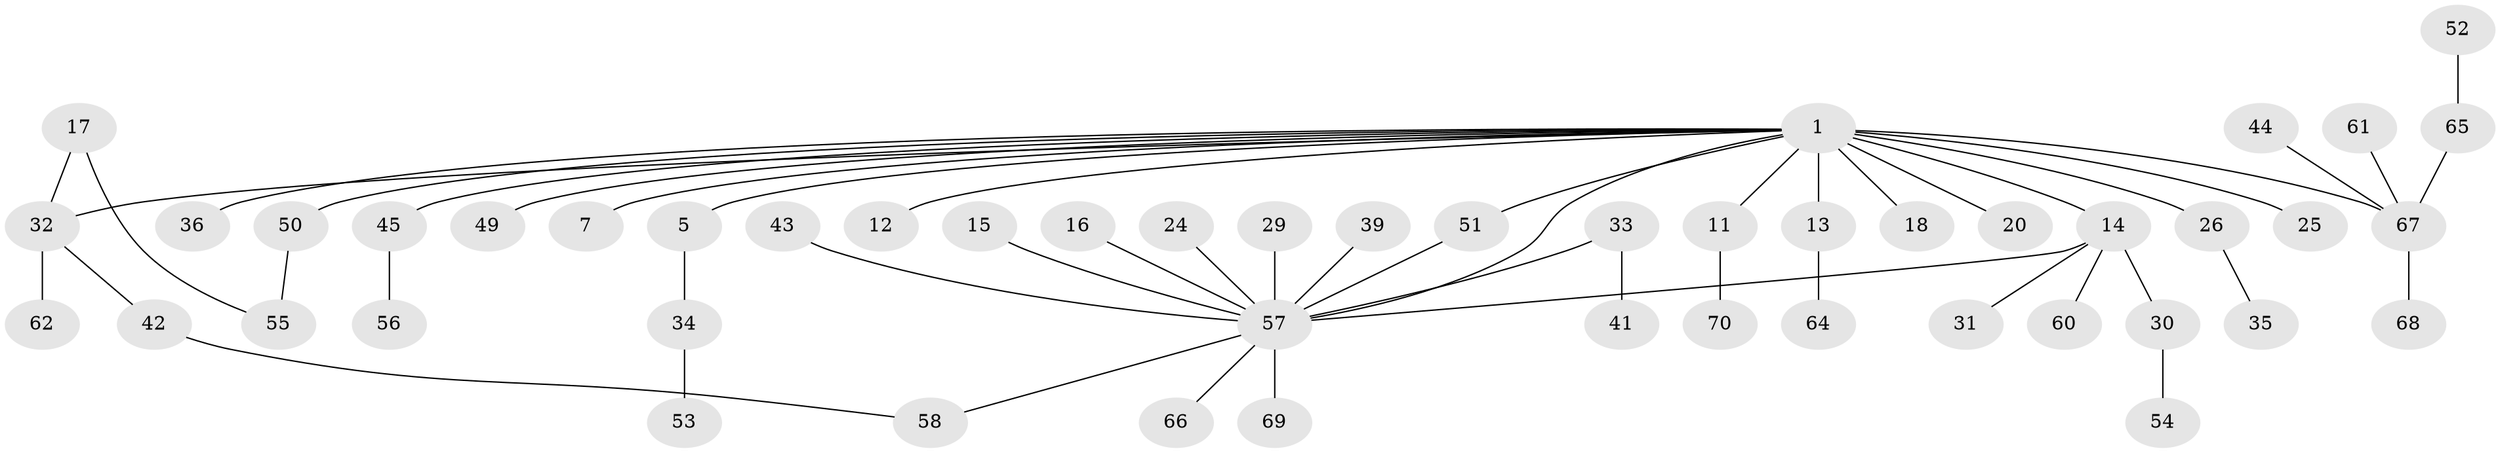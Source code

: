 // original degree distribution, {24: 0.014285714285714285, 4: 0.02857142857142857, 2: 0.37142857142857144, 3: 0.1, 7: 0.014285714285714285, 1: 0.42857142857142855, 13: 0.014285714285714285, 5: 0.014285714285714285, 6: 0.014285714285714285}
// Generated by graph-tools (version 1.1) at 2025/51/03/04/25 21:51:38]
// undirected, 49 vertices, 52 edges
graph export_dot {
graph [start="1"]
  node [color=gray90,style=filled];
  1;
  5;
  7;
  11;
  12;
  13;
  14 [super="+9"];
  15;
  16;
  17;
  18;
  20;
  24;
  25;
  26 [super="+23"];
  29;
  30;
  31;
  32 [super="+2"];
  33;
  34;
  35;
  36;
  39;
  41;
  42;
  43;
  44;
  45;
  49;
  50 [super="+22"];
  51;
  52;
  53;
  54;
  55;
  56;
  57 [super="+37+10"];
  58;
  60;
  61;
  62;
  64;
  65 [super="+47"];
  66;
  67 [super="+19+63"];
  68;
  69 [super="+40"];
  70;
  1 -- 5;
  1 -- 7;
  1 -- 11;
  1 -- 12;
  1 -- 13;
  1 -- 18;
  1 -- 20;
  1 -- 25;
  1 -- 26 [weight=2];
  1 -- 36;
  1 -- 45;
  1 -- 49;
  1 -- 51;
  1 -- 67 [weight=5];
  1 -- 14;
  1 -- 50;
  1 -- 32;
  1 -- 57;
  5 -- 34;
  11 -- 70;
  13 -- 64;
  14 -- 30;
  14 -- 60;
  14 -- 31;
  14 -- 57;
  15 -- 57;
  16 -- 57;
  17 -- 55;
  17 -- 32;
  24 -- 57;
  26 -- 35;
  29 -- 57;
  30 -- 54;
  32 -- 42;
  32 -- 62;
  33 -- 41;
  33 -- 57;
  34 -- 53;
  39 -- 57;
  42 -- 58;
  43 -- 57;
  44 -- 67;
  45 -- 56;
  50 -- 55;
  51 -- 57;
  52 -- 65;
  57 -- 69 [weight=3];
  57 -- 66;
  57 -- 58;
  61 -- 67;
  65 -- 67 [weight=2];
  67 -- 68;
}
